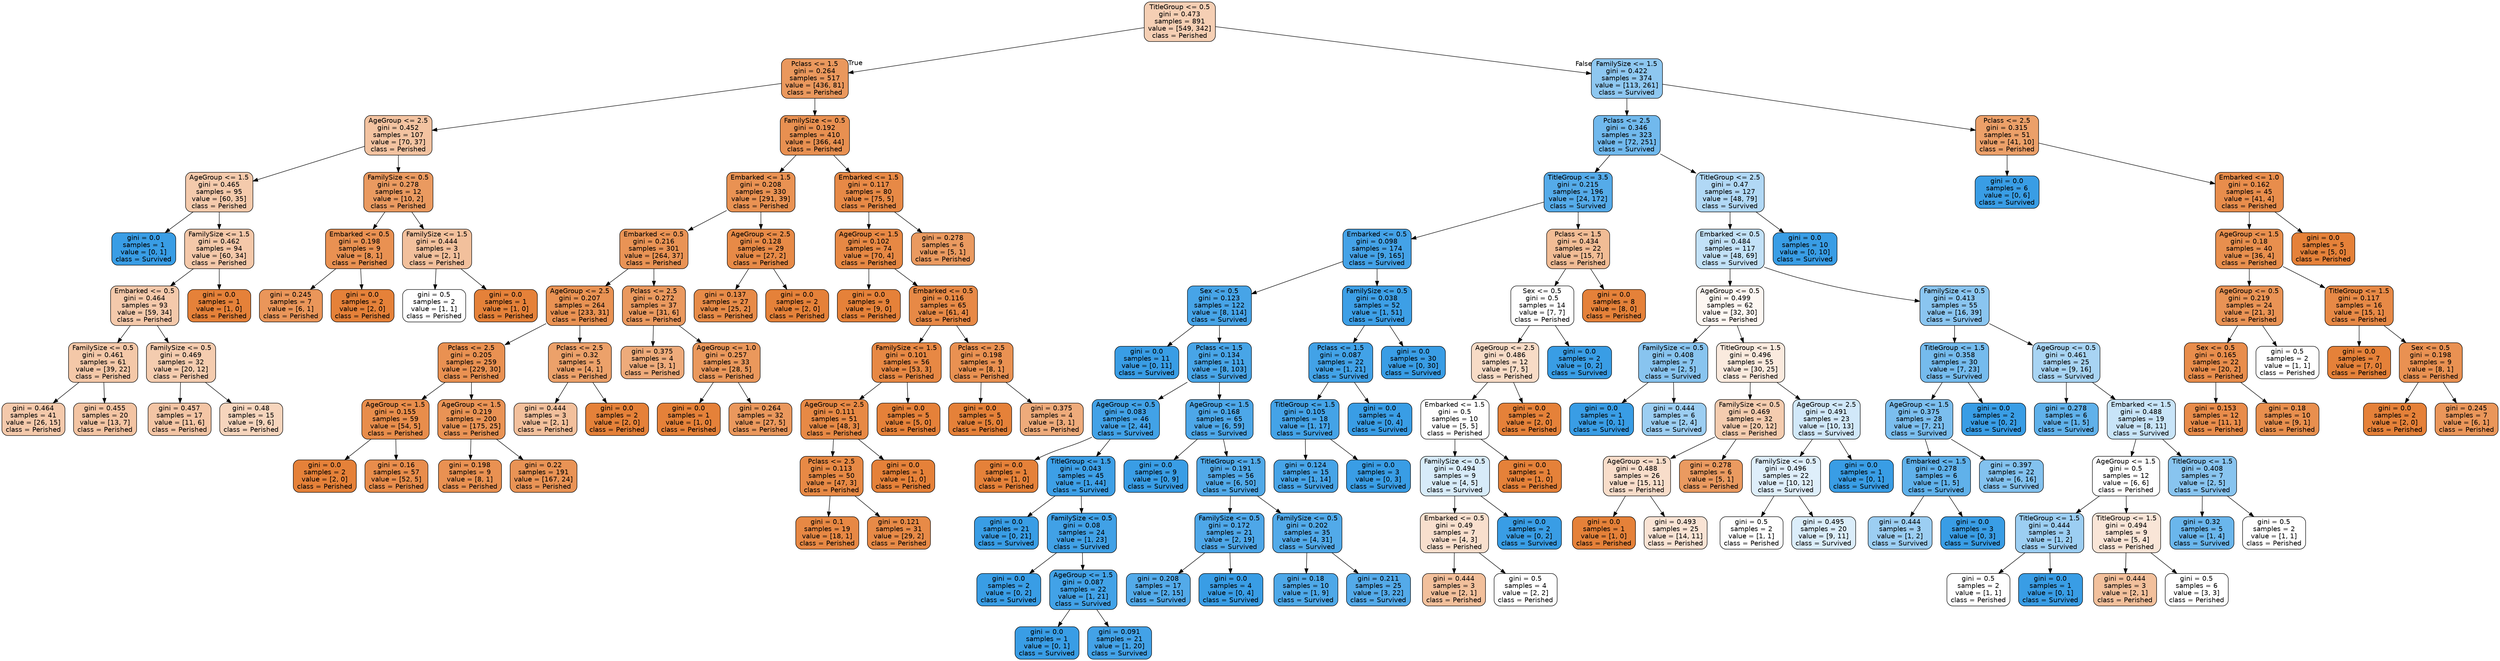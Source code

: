 digraph Tree {
node [shape=box, style="filled, rounded", color="black", fontname=helvetica] ;
edge [fontname=helvetica] ;
0 [label="TitleGroup <= 0.5\ngini = 0.473\nsamples = 891\nvalue = [549, 342]\nclass = Perished", fillcolor="#e5813960"] ;
1 [label="Pclass <= 1.5\ngini = 0.264\nsamples = 517\nvalue = [436, 81]\nclass = Perished", fillcolor="#e58139d0"] ;
0 -> 1 [labeldistance=2.5, labelangle=45, headlabel="True"] ;
2 [label="AgeGroup <= 2.5\ngini = 0.452\nsamples = 107\nvalue = [70, 37]\nclass = Perished", fillcolor="#e5813978"] ;
1 -> 2 ;
3 [label="AgeGroup <= 1.5\ngini = 0.465\nsamples = 95\nvalue = [60, 35]\nclass = Perished", fillcolor="#e581396a"] ;
2 -> 3 ;
4 [label="gini = 0.0\nsamples = 1\nvalue = [0, 1]\nclass = Survived", fillcolor="#399de5ff"] ;
3 -> 4 ;
5 [label="FamilySize <= 1.5\ngini = 0.462\nsamples = 94\nvalue = [60, 34]\nclass = Perished", fillcolor="#e581396e"] ;
3 -> 5 ;
6 [label="Embarked <= 0.5\ngini = 0.464\nsamples = 93\nvalue = [59, 34]\nclass = Perished", fillcolor="#e581396c"] ;
5 -> 6 ;
7 [label="FamilySize <= 0.5\ngini = 0.461\nsamples = 61\nvalue = [39, 22]\nclass = Perished", fillcolor="#e581396f"] ;
6 -> 7 ;
8 [label="gini = 0.464\nsamples = 41\nvalue = [26, 15]\nclass = Perished", fillcolor="#e581396c"] ;
7 -> 8 ;
9 [label="gini = 0.455\nsamples = 20\nvalue = [13, 7]\nclass = Perished", fillcolor="#e5813976"] ;
7 -> 9 ;
10 [label="FamilySize <= 0.5\ngini = 0.469\nsamples = 32\nvalue = [20, 12]\nclass = Perished", fillcolor="#e5813966"] ;
6 -> 10 ;
11 [label="gini = 0.457\nsamples = 17\nvalue = [11, 6]\nclass = Perished", fillcolor="#e5813974"] ;
10 -> 11 ;
12 [label="gini = 0.48\nsamples = 15\nvalue = [9, 6]\nclass = Perished", fillcolor="#e5813955"] ;
10 -> 12 ;
13 [label="gini = 0.0\nsamples = 1\nvalue = [1, 0]\nclass = Perished", fillcolor="#e58139ff"] ;
5 -> 13 ;
14 [label="FamilySize <= 0.5\ngini = 0.278\nsamples = 12\nvalue = [10, 2]\nclass = Perished", fillcolor="#e58139cc"] ;
2 -> 14 ;
15 [label="Embarked <= 0.5\ngini = 0.198\nsamples = 9\nvalue = [8, 1]\nclass = Perished", fillcolor="#e58139df"] ;
14 -> 15 ;
16 [label="gini = 0.245\nsamples = 7\nvalue = [6, 1]\nclass = Perished", fillcolor="#e58139d4"] ;
15 -> 16 ;
17 [label="gini = 0.0\nsamples = 2\nvalue = [2, 0]\nclass = Perished", fillcolor="#e58139ff"] ;
15 -> 17 ;
18 [label="FamilySize <= 1.5\ngini = 0.444\nsamples = 3\nvalue = [2, 1]\nclass = Perished", fillcolor="#e581397f"] ;
14 -> 18 ;
19 [label="gini = 0.5\nsamples = 2\nvalue = [1, 1]\nclass = Perished", fillcolor="#e5813900"] ;
18 -> 19 ;
20 [label="gini = 0.0\nsamples = 1\nvalue = [1, 0]\nclass = Perished", fillcolor="#e58139ff"] ;
18 -> 20 ;
21 [label="FamilySize <= 0.5\ngini = 0.192\nsamples = 410\nvalue = [366, 44]\nclass = Perished", fillcolor="#e58139e0"] ;
1 -> 21 ;
22 [label="Embarked <= 1.5\ngini = 0.208\nsamples = 330\nvalue = [291, 39]\nclass = Perished", fillcolor="#e58139dd"] ;
21 -> 22 ;
23 [label="Embarked <= 0.5\ngini = 0.216\nsamples = 301\nvalue = [264, 37]\nclass = Perished", fillcolor="#e58139db"] ;
22 -> 23 ;
24 [label="AgeGroup <= 2.5\ngini = 0.207\nsamples = 264\nvalue = [233, 31]\nclass = Perished", fillcolor="#e58139dd"] ;
23 -> 24 ;
25 [label="Pclass <= 2.5\ngini = 0.205\nsamples = 259\nvalue = [229, 30]\nclass = Perished", fillcolor="#e58139de"] ;
24 -> 25 ;
26 [label="AgeGroup <= 1.5\ngini = 0.155\nsamples = 59\nvalue = [54, 5]\nclass = Perished", fillcolor="#e58139e7"] ;
25 -> 26 ;
27 [label="gini = 0.0\nsamples = 2\nvalue = [2, 0]\nclass = Perished", fillcolor="#e58139ff"] ;
26 -> 27 ;
28 [label="gini = 0.16\nsamples = 57\nvalue = [52, 5]\nclass = Perished", fillcolor="#e58139e6"] ;
26 -> 28 ;
29 [label="AgeGroup <= 1.5\ngini = 0.219\nsamples = 200\nvalue = [175, 25]\nclass = Perished", fillcolor="#e58139db"] ;
25 -> 29 ;
30 [label="gini = 0.198\nsamples = 9\nvalue = [8, 1]\nclass = Perished", fillcolor="#e58139df"] ;
29 -> 30 ;
31 [label="gini = 0.22\nsamples = 191\nvalue = [167, 24]\nclass = Perished", fillcolor="#e58139da"] ;
29 -> 31 ;
32 [label="Pclass <= 2.5\ngini = 0.32\nsamples = 5\nvalue = [4, 1]\nclass = Perished", fillcolor="#e58139bf"] ;
24 -> 32 ;
33 [label="gini = 0.444\nsamples = 3\nvalue = [2, 1]\nclass = Perished", fillcolor="#e581397f"] ;
32 -> 33 ;
34 [label="gini = 0.0\nsamples = 2\nvalue = [2, 0]\nclass = Perished", fillcolor="#e58139ff"] ;
32 -> 34 ;
35 [label="Pclass <= 2.5\ngini = 0.272\nsamples = 37\nvalue = [31, 6]\nclass = Perished", fillcolor="#e58139ce"] ;
23 -> 35 ;
36 [label="gini = 0.375\nsamples = 4\nvalue = [3, 1]\nclass = Perished", fillcolor="#e58139aa"] ;
35 -> 36 ;
37 [label="AgeGroup <= 1.0\ngini = 0.257\nsamples = 33\nvalue = [28, 5]\nclass = Perished", fillcolor="#e58139d1"] ;
35 -> 37 ;
38 [label="gini = 0.0\nsamples = 1\nvalue = [1, 0]\nclass = Perished", fillcolor="#e58139ff"] ;
37 -> 38 ;
39 [label="gini = 0.264\nsamples = 32\nvalue = [27, 5]\nclass = Perished", fillcolor="#e58139d0"] ;
37 -> 39 ;
40 [label="AgeGroup <= 2.5\ngini = 0.128\nsamples = 29\nvalue = [27, 2]\nclass = Perished", fillcolor="#e58139ec"] ;
22 -> 40 ;
41 [label="gini = 0.137\nsamples = 27\nvalue = [25, 2]\nclass = Perished", fillcolor="#e58139eb"] ;
40 -> 41 ;
42 [label="gini = 0.0\nsamples = 2\nvalue = [2, 0]\nclass = Perished", fillcolor="#e58139ff"] ;
40 -> 42 ;
43 [label="Embarked <= 1.5\ngini = 0.117\nsamples = 80\nvalue = [75, 5]\nclass = Perished", fillcolor="#e58139ee"] ;
21 -> 43 ;
44 [label="AgeGroup <= 1.5\ngini = 0.102\nsamples = 74\nvalue = [70, 4]\nclass = Perished", fillcolor="#e58139f0"] ;
43 -> 44 ;
45 [label="gini = 0.0\nsamples = 9\nvalue = [9, 0]\nclass = Perished", fillcolor="#e58139ff"] ;
44 -> 45 ;
46 [label="Embarked <= 0.5\ngini = 0.116\nsamples = 65\nvalue = [61, 4]\nclass = Perished", fillcolor="#e58139ee"] ;
44 -> 46 ;
47 [label="FamilySize <= 1.5\ngini = 0.101\nsamples = 56\nvalue = [53, 3]\nclass = Perished", fillcolor="#e58139f1"] ;
46 -> 47 ;
48 [label="AgeGroup <= 2.5\ngini = 0.111\nsamples = 51\nvalue = [48, 3]\nclass = Perished", fillcolor="#e58139ef"] ;
47 -> 48 ;
49 [label="Pclass <= 2.5\ngini = 0.113\nsamples = 50\nvalue = [47, 3]\nclass = Perished", fillcolor="#e58139ef"] ;
48 -> 49 ;
50 [label="gini = 0.1\nsamples = 19\nvalue = [18, 1]\nclass = Perished", fillcolor="#e58139f1"] ;
49 -> 50 ;
51 [label="gini = 0.121\nsamples = 31\nvalue = [29, 2]\nclass = Perished", fillcolor="#e58139ed"] ;
49 -> 51 ;
52 [label="gini = 0.0\nsamples = 1\nvalue = [1, 0]\nclass = Perished", fillcolor="#e58139ff"] ;
48 -> 52 ;
53 [label="gini = 0.0\nsamples = 5\nvalue = [5, 0]\nclass = Perished", fillcolor="#e58139ff"] ;
47 -> 53 ;
54 [label="Pclass <= 2.5\ngini = 0.198\nsamples = 9\nvalue = [8, 1]\nclass = Perished", fillcolor="#e58139df"] ;
46 -> 54 ;
55 [label="gini = 0.0\nsamples = 5\nvalue = [5, 0]\nclass = Perished", fillcolor="#e58139ff"] ;
54 -> 55 ;
56 [label="gini = 0.375\nsamples = 4\nvalue = [3, 1]\nclass = Perished", fillcolor="#e58139aa"] ;
54 -> 56 ;
57 [label="gini = 0.278\nsamples = 6\nvalue = [5, 1]\nclass = Perished", fillcolor="#e58139cc"] ;
43 -> 57 ;
58 [label="FamilySize <= 1.5\ngini = 0.422\nsamples = 374\nvalue = [113, 261]\nclass = Survived", fillcolor="#399de591"] ;
0 -> 58 [labeldistance=2.5, labelangle=-45, headlabel="False"] ;
59 [label="Pclass <= 2.5\ngini = 0.346\nsamples = 323\nvalue = [72, 251]\nclass = Survived", fillcolor="#399de5b6"] ;
58 -> 59 ;
60 [label="TitleGroup <= 3.5\ngini = 0.215\nsamples = 196\nvalue = [24, 172]\nclass = Survived", fillcolor="#399de5db"] ;
59 -> 60 ;
61 [label="Embarked <= 0.5\ngini = 0.098\nsamples = 174\nvalue = [9, 165]\nclass = Survived", fillcolor="#399de5f1"] ;
60 -> 61 ;
62 [label="Sex <= 0.5\ngini = 0.123\nsamples = 122\nvalue = [8, 114]\nclass = Survived", fillcolor="#399de5ed"] ;
61 -> 62 ;
63 [label="gini = 0.0\nsamples = 11\nvalue = [0, 11]\nclass = Survived", fillcolor="#399de5ff"] ;
62 -> 63 ;
64 [label="Pclass <= 1.5\ngini = 0.134\nsamples = 111\nvalue = [8, 103]\nclass = Survived", fillcolor="#399de5eb"] ;
62 -> 64 ;
65 [label="AgeGroup <= 0.5\ngini = 0.083\nsamples = 46\nvalue = [2, 44]\nclass = Survived", fillcolor="#399de5f3"] ;
64 -> 65 ;
66 [label="gini = 0.0\nsamples = 1\nvalue = [1, 0]\nclass = Perished", fillcolor="#e58139ff"] ;
65 -> 66 ;
67 [label="TitleGroup <= 1.5\ngini = 0.043\nsamples = 45\nvalue = [1, 44]\nclass = Survived", fillcolor="#399de5f9"] ;
65 -> 67 ;
68 [label="gini = 0.0\nsamples = 21\nvalue = [0, 21]\nclass = Survived", fillcolor="#399de5ff"] ;
67 -> 68 ;
69 [label="FamilySize <= 0.5\ngini = 0.08\nsamples = 24\nvalue = [1, 23]\nclass = Survived", fillcolor="#399de5f4"] ;
67 -> 69 ;
70 [label="gini = 0.0\nsamples = 2\nvalue = [0, 2]\nclass = Survived", fillcolor="#399de5ff"] ;
69 -> 70 ;
71 [label="AgeGroup <= 1.5\ngini = 0.087\nsamples = 22\nvalue = [1, 21]\nclass = Survived", fillcolor="#399de5f3"] ;
69 -> 71 ;
72 [label="gini = 0.0\nsamples = 1\nvalue = [0, 1]\nclass = Survived", fillcolor="#399de5ff"] ;
71 -> 72 ;
73 [label="gini = 0.091\nsamples = 21\nvalue = [1, 20]\nclass = Survived", fillcolor="#399de5f2"] ;
71 -> 73 ;
74 [label="AgeGroup <= 1.5\ngini = 0.168\nsamples = 65\nvalue = [6, 59]\nclass = Survived", fillcolor="#399de5e5"] ;
64 -> 74 ;
75 [label="gini = 0.0\nsamples = 9\nvalue = [0, 9]\nclass = Survived", fillcolor="#399de5ff"] ;
74 -> 75 ;
76 [label="TitleGroup <= 1.5\ngini = 0.191\nsamples = 56\nvalue = [6, 50]\nclass = Survived", fillcolor="#399de5e0"] ;
74 -> 76 ;
77 [label="FamilySize <= 0.5\ngini = 0.172\nsamples = 21\nvalue = [2, 19]\nclass = Survived", fillcolor="#399de5e4"] ;
76 -> 77 ;
78 [label="gini = 0.208\nsamples = 17\nvalue = [2, 15]\nclass = Survived", fillcolor="#399de5dd"] ;
77 -> 78 ;
79 [label="gini = 0.0\nsamples = 4\nvalue = [0, 4]\nclass = Survived", fillcolor="#399de5ff"] ;
77 -> 79 ;
80 [label="FamilySize <= 0.5\ngini = 0.202\nsamples = 35\nvalue = [4, 31]\nclass = Survived", fillcolor="#399de5de"] ;
76 -> 80 ;
81 [label="gini = 0.18\nsamples = 10\nvalue = [1, 9]\nclass = Survived", fillcolor="#399de5e3"] ;
80 -> 81 ;
82 [label="gini = 0.211\nsamples = 25\nvalue = [3, 22]\nclass = Survived", fillcolor="#399de5dc"] ;
80 -> 82 ;
83 [label="FamilySize <= 0.5\ngini = 0.038\nsamples = 52\nvalue = [1, 51]\nclass = Survived", fillcolor="#399de5fa"] ;
61 -> 83 ;
84 [label="Pclass <= 1.5\ngini = 0.087\nsamples = 22\nvalue = [1, 21]\nclass = Survived", fillcolor="#399de5f3"] ;
83 -> 84 ;
85 [label="TitleGroup <= 1.5\ngini = 0.105\nsamples = 18\nvalue = [1, 17]\nclass = Survived", fillcolor="#399de5f0"] ;
84 -> 85 ;
86 [label="gini = 0.124\nsamples = 15\nvalue = [1, 14]\nclass = Survived", fillcolor="#399de5ed"] ;
85 -> 86 ;
87 [label="gini = 0.0\nsamples = 3\nvalue = [0, 3]\nclass = Survived", fillcolor="#399de5ff"] ;
85 -> 87 ;
88 [label="gini = 0.0\nsamples = 4\nvalue = [0, 4]\nclass = Survived", fillcolor="#399de5ff"] ;
84 -> 88 ;
89 [label="gini = 0.0\nsamples = 30\nvalue = [0, 30]\nclass = Survived", fillcolor="#399de5ff"] ;
83 -> 89 ;
90 [label="Pclass <= 1.5\ngini = 0.434\nsamples = 22\nvalue = [15, 7]\nclass = Perished", fillcolor="#e5813988"] ;
60 -> 90 ;
91 [label="Sex <= 0.5\ngini = 0.5\nsamples = 14\nvalue = [7, 7]\nclass = Perished", fillcolor="#e5813900"] ;
90 -> 91 ;
92 [label="AgeGroup <= 2.5\ngini = 0.486\nsamples = 12\nvalue = [7, 5]\nclass = Perished", fillcolor="#e5813949"] ;
91 -> 92 ;
93 [label="Embarked <= 1.5\ngini = 0.5\nsamples = 10\nvalue = [5, 5]\nclass = Perished", fillcolor="#e5813900"] ;
92 -> 93 ;
94 [label="FamilySize <= 0.5\ngini = 0.494\nsamples = 9\nvalue = [4, 5]\nclass = Survived", fillcolor="#399de533"] ;
93 -> 94 ;
95 [label="Embarked <= 0.5\ngini = 0.49\nsamples = 7\nvalue = [4, 3]\nclass = Perished", fillcolor="#e5813940"] ;
94 -> 95 ;
96 [label="gini = 0.444\nsamples = 3\nvalue = [2, 1]\nclass = Perished", fillcolor="#e581397f"] ;
95 -> 96 ;
97 [label="gini = 0.5\nsamples = 4\nvalue = [2, 2]\nclass = Perished", fillcolor="#e5813900"] ;
95 -> 97 ;
98 [label="gini = 0.0\nsamples = 2\nvalue = [0, 2]\nclass = Survived", fillcolor="#399de5ff"] ;
94 -> 98 ;
99 [label="gini = 0.0\nsamples = 1\nvalue = [1, 0]\nclass = Perished", fillcolor="#e58139ff"] ;
93 -> 99 ;
100 [label="gini = 0.0\nsamples = 2\nvalue = [2, 0]\nclass = Perished", fillcolor="#e58139ff"] ;
92 -> 100 ;
101 [label="gini = 0.0\nsamples = 2\nvalue = [0, 2]\nclass = Survived", fillcolor="#399de5ff"] ;
91 -> 101 ;
102 [label="gini = 0.0\nsamples = 8\nvalue = [8, 0]\nclass = Perished", fillcolor="#e58139ff"] ;
90 -> 102 ;
103 [label="TitleGroup <= 2.5\ngini = 0.47\nsamples = 127\nvalue = [48, 79]\nclass = Survived", fillcolor="#399de564"] ;
59 -> 103 ;
104 [label="Embarked <= 0.5\ngini = 0.484\nsamples = 117\nvalue = [48, 69]\nclass = Survived", fillcolor="#399de54e"] ;
103 -> 104 ;
105 [label="AgeGroup <= 0.5\ngini = 0.499\nsamples = 62\nvalue = [32, 30]\nclass = Perished", fillcolor="#e5813910"] ;
104 -> 105 ;
106 [label="FamilySize <= 0.5\ngini = 0.408\nsamples = 7\nvalue = [2, 5]\nclass = Survived", fillcolor="#399de599"] ;
105 -> 106 ;
107 [label="gini = 0.0\nsamples = 1\nvalue = [0, 1]\nclass = Survived", fillcolor="#399de5ff"] ;
106 -> 107 ;
108 [label="gini = 0.444\nsamples = 6\nvalue = [2, 4]\nclass = Survived", fillcolor="#399de57f"] ;
106 -> 108 ;
109 [label="TitleGroup <= 1.5\ngini = 0.496\nsamples = 55\nvalue = [30, 25]\nclass = Perished", fillcolor="#e581392a"] ;
105 -> 109 ;
110 [label="FamilySize <= 0.5\ngini = 0.469\nsamples = 32\nvalue = [20, 12]\nclass = Perished", fillcolor="#e5813966"] ;
109 -> 110 ;
111 [label="AgeGroup <= 1.5\ngini = 0.488\nsamples = 26\nvalue = [15, 11]\nclass = Perished", fillcolor="#e5813944"] ;
110 -> 111 ;
112 [label="gini = 0.0\nsamples = 1\nvalue = [1, 0]\nclass = Perished", fillcolor="#e58139ff"] ;
111 -> 112 ;
113 [label="gini = 0.493\nsamples = 25\nvalue = [14, 11]\nclass = Perished", fillcolor="#e5813937"] ;
111 -> 113 ;
114 [label="gini = 0.278\nsamples = 6\nvalue = [5, 1]\nclass = Perished", fillcolor="#e58139cc"] ;
110 -> 114 ;
115 [label="AgeGroup <= 2.5\ngini = 0.491\nsamples = 23\nvalue = [10, 13]\nclass = Survived", fillcolor="#399de53b"] ;
109 -> 115 ;
116 [label="FamilySize <= 0.5\ngini = 0.496\nsamples = 22\nvalue = [10, 12]\nclass = Survived", fillcolor="#399de52a"] ;
115 -> 116 ;
117 [label="gini = 0.5\nsamples = 2\nvalue = [1, 1]\nclass = Perished", fillcolor="#e5813900"] ;
116 -> 117 ;
118 [label="gini = 0.495\nsamples = 20\nvalue = [9, 11]\nclass = Survived", fillcolor="#399de52e"] ;
116 -> 118 ;
119 [label="gini = 0.0\nsamples = 1\nvalue = [0, 1]\nclass = Survived", fillcolor="#399de5ff"] ;
115 -> 119 ;
120 [label="FamilySize <= 0.5\ngini = 0.413\nsamples = 55\nvalue = [16, 39]\nclass = Survived", fillcolor="#399de596"] ;
104 -> 120 ;
121 [label="TitleGroup <= 1.5\ngini = 0.358\nsamples = 30\nvalue = [7, 23]\nclass = Survived", fillcolor="#399de5b1"] ;
120 -> 121 ;
122 [label="AgeGroup <= 1.5\ngini = 0.375\nsamples = 28\nvalue = [7, 21]\nclass = Survived", fillcolor="#399de5aa"] ;
121 -> 122 ;
123 [label="Embarked <= 1.5\ngini = 0.278\nsamples = 6\nvalue = [1, 5]\nclass = Survived", fillcolor="#399de5cc"] ;
122 -> 123 ;
124 [label="gini = 0.444\nsamples = 3\nvalue = [1, 2]\nclass = Survived", fillcolor="#399de57f"] ;
123 -> 124 ;
125 [label="gini = 0.0\nsamples = 3\nvalue = [0, 3]\nclass = Survived", fillcolor="#399de5ff"] ;
123 -> 125 ;
126 [label="gini = 0.397\nsamples = 22\nvalue = [6, 16]\nclass = Survived", fillcolor="#399de59f"] ;
122 -> 126 ;
127 [label="gini = 0.0\nsamples = 2\nvalue = [0, 2]\nclass = Survived", fillcolor="#399de5ff"] ;
121 -> 127 ;
128 [label="AgeGroup <= 0.5\ngini = 0.461\nsamples = 25\nvalue = [9, 16]\nclass = Survived", fillcolor="#399de570"] ;
120 -> 128 ;
129 [label="gini = 0.278\nsamples = 6\nvalue = [1, 5]\nclass = Survived", fillcolor="#399de5cc"] ;
128 -> 129 ;
130 [label="Embarked <= 1.5\ngini = 0.488\nsamples = 19\nvalue = [8, 11]\nclass = Survived", fillcolor="#399de546"] ;
128 -> 130 ;
131 [label="AgeGroup <= 1.5\ngini = 0.5\nsamples = 12\nvalue = [6, 6]\nclass = Perished", fillcolor="#e5813900"] ;
130 -> 131 ;
132 [label="TitleGroup <= 1.5\ngini = 0.444\nsamples = 3\nvalue = [1, 2]\nclass = Survived", fillcolor="#399de57f"] ;
131 -> 132 ;
133 [label="gini = 0.5\nsamples = 2\nvalue = [1, 1]\nclass = Perished", fillcolor="#e5813900"] ;
132 -> 133 ;
134 [label="gini = 0.0\nsamples = 1\nvalue = [0, 1]\nclass = Survived", fillcolor="#399de5ff"] ;
132 -> 134 ;
135 [label="TitleGroup <= 1.5\ngini = 0.494\nsamples = 9\nvalue = [5, 4]\nclass = Perished", fillcolor="#e5813933"] ;
131 -> 135 ;
136 [label="gini = 0.444\nsamples = 3\nvalue = [2, 1]\nclass = Perished", fillcolor="#e581397f"] ;
135 -> 136 ;
137 [label="gini = 0.5\nsamples = 6\nvalue = [3, 3]\nclass = Perished", fillcolor="#e5813900"] ;
135 -> 137 ;
138 [label="TitleGroup <= 1.5\ngini = 0.408\nsamples = 7\nvalue = [2, 5]\nclass = Survived", fillcolor="#399de599"] ;
130 -> 138 ;
139 [label="gini = 0.32\nsamples = 5\nvalue = [1, 4]\nclass = Survived", fillcolor="#399de5bf"] ;
138 -> 139 ;
140 [label="gini = 0.5\nsamples = 2\nvalue = [1, 1]\nclass = Perished", fillcolor="#e5813900"] ;
138 -> 140 ;
141 [label="gini = 0.0\nsamples = 10\nvalue = [0, 10]\nclass = Survived", fillcolor="#399de5ff"] ;
103 -> 141 ;
142 [label="Pclass <= 2.5\ngini = 0.315\nsamples = 51\nvalue = [41, 10]\nclass = Perished", fillcolor="#e58139c1"] ;
58 -> 142 ;
143 [label="gini = 0.0\nsamples = 6\nvalue = [0, 6]\nclass = Survived", fillcolor="#399de5ff"] ;
142 -> 143 ;
144 [label="Embarked <= 1.0\ngini = 0.162\nsamples = 45\nvalue = [41, 4]\nclass = Perished", fillcolor="#e58139e6"] ;
142 -> 144 ;
145 [label="AgeGroup <= 1.5\ngini = 0.18\nsamples = 40\nvalue = [36, 4]\nclass = Perished", fillcolor="#e58139e3"] ;
144 -> 145 ;
146 [label="AgeGroup <= 0.5\ngini = 0.219\nsamples = 24\nvalue = [21, 3]\nclass = Perished", fillcolor="#e58139db"] ;
145 -> 146 ;
147 [label="Sex <= 0.5\ngini = 0.165\nsamples = 22\nvalue = [20, 2]\nclass = Perished", fillcolor="#e58139e6"] ;
146 -> 147 ;
148 [label="gini = 0.153\nsamples = 12\nvalue = [11, 1]\nclass = Perished", fillcolor="#e58139e8"] ;
147 -> 148 ;
149 [label="gini = 0.18\nsamples = 10\nvalue = [9, 1]\nclass = Perished", fillcolor="#e58139e3"] ;
147 -> 149 ;
150 [label="gini = 0.5\nsamples = 2\nvalue = [1, 1]\nclass = Perished", fillcolor="#e5813900"] ;
146 -> 150 ;
151 [label="TitleGroup <= 1.5\ngini = 0.117\nsamples = 16\nvalue = [15, 1]\nclass = Perished", fillcolor="#e58139ee"] ;
145 -> 151 ;
152 [label="gini = 0.0\nsamples = 7\nvalue = [7, 0]\nclass = Perished", fillcolor="#e58139ff"] ;
151 -> 152 ;
153 [label="Sex <= 0.5\ngini = 0.198\nsamples = 9\nvalue = [8, 1]\nclass = Perished", fillcolor="#e58139df"] ;
151 -> 153 ;
154 [label="gini = 0.0\nsamples = 2\nvalue = [2, 0]\nclass = Perished", fillcolor="#e58139ff"] ;
153 -> 154 ;
155 [label="gini = 0.245\nsamples = 7\nvalue = [6, 1]\nclass = Perished", fillcolor="#e58139d4"] ;
153 -> 155 ;
156 [label="gini = 0.0\nsamples = 5\nvalue = [5, 0]\nclass = Perished", fillcolor="#e58139ff"] ;
144 -> 156 ;
}